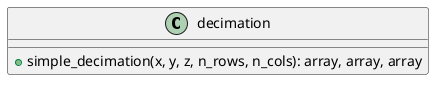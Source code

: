 @startuml
class decimation <<$file>>{
    + simple_decimation(x, y, z, n_rows, n_cols): array, array, array
}

@enduml